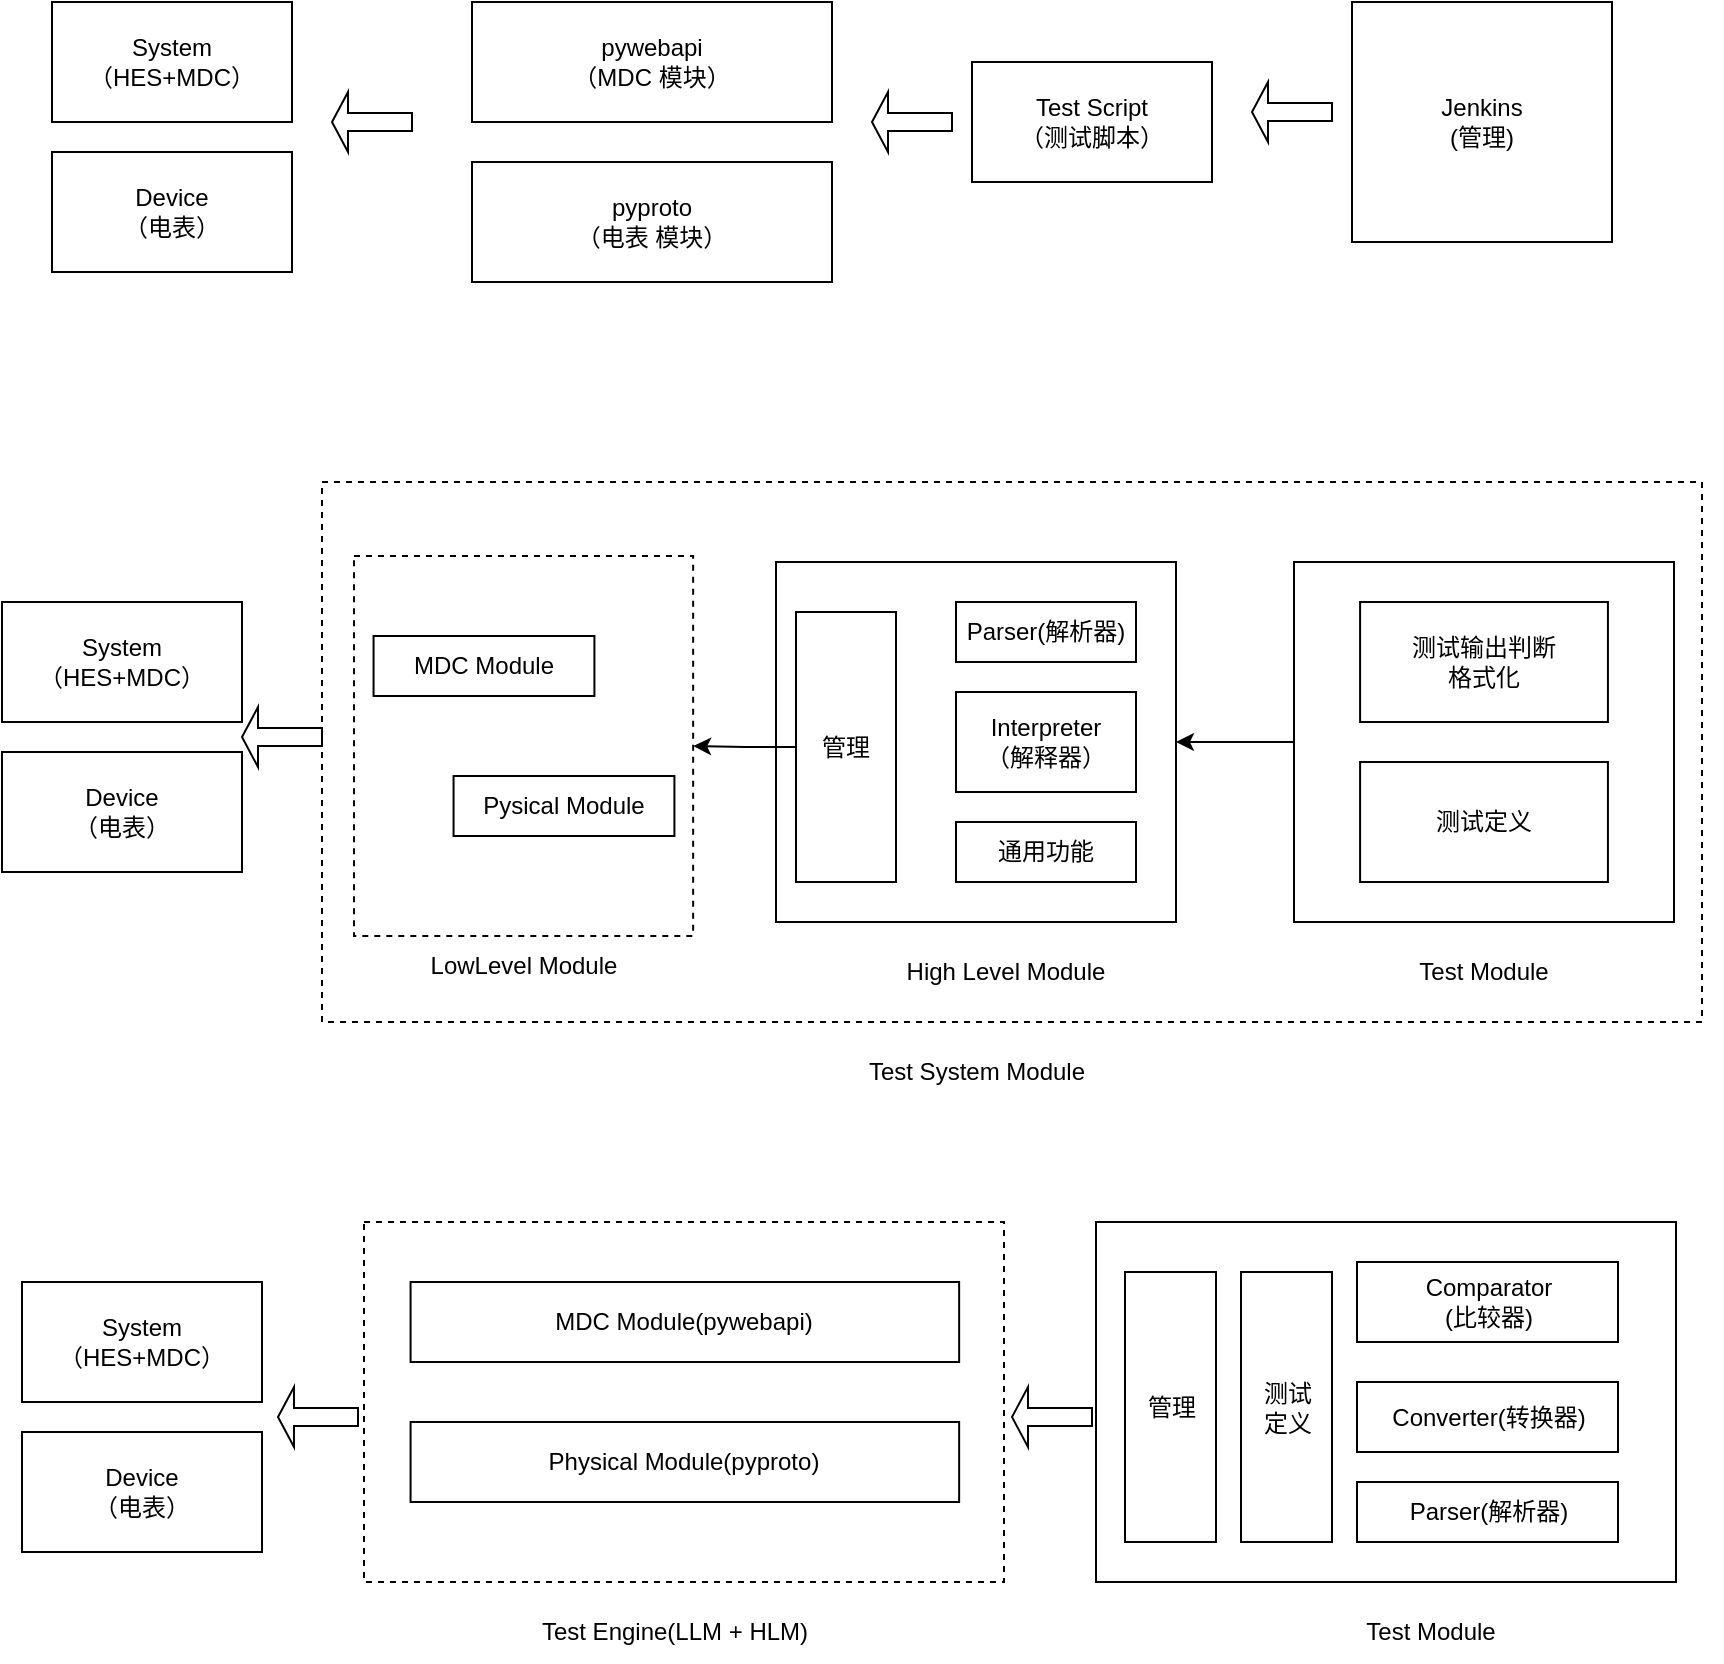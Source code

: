 <mxfile version="28.0.6">
  <diagram name="Page-1" id="stHkNYjPsgnvwqnEDeHq">
    <mxGraphModel dx="1097" dy="488" grid="1" gridSize="10" guides="1" tooltips="1" connect="1" arrows="1" fold="1" page="1" pageScale="1" pageWidth="850" pageHeight="1100" math="0" shadow="0">
      <root>
        <mxCell id="0" />
        <mxCell id="1" parent="0" />
        <mxCell id="VkH7h2HziBzFlEW19kWf-14" value="" style="group" vertex="1" connectable="0" parent="1">
          <mxGeometry x="35" y="120" width="780" height="140" as="geometry" />
        </mxCell>
        <mxCell id="fNABVySuIZl3mwV_Zrsj-1" value="Test Script&lt;div&gt;（测试脚本）&lt;/div&gt;" style="rounded=0;whiteSpace=wrap;html=1;" parent="VkH7h2HziBzFlEW19kWf-14" vertex="1">
          <mxGeometry x="460" y="30" width="120" height="60" as="geometry" />
        </mxCell>
        <mxCell id="fNABVySuIZl3mwV_Zrsj-2" value="Jenkins&lt;div&gt;(管理)&lt;/div&gt;" style="rounded=0;whiteSpace=wrap;html=1;" parent="VkH7h2HziBzFlEW19kWf-14" vertex="1">
          <mxGeometry x="650" width="130" height="120" as="geometry" />
        </mxCell>
        <mxCell id="VkH7h2HziBzFlEW19kWf-3" value="pywebapi&lt;br&gt;&lt;div&gt;（MDC 模块）&lt;/div&gt;" style="rounded=0;whiteSpace=wrap;html=1;" vertex="1" parent="VkH7h2HziBzFlEW19kWf-14">
          <mxGeometry x="210" width="180" height="60" as="geometry" />
        </mxCell>
        <mxCell id="VkH7h2HziBzFlEW19kWf-4" value="pyproto&lt;br&gt;&lt;div&gt;（电表 模块）&lt;/div&gt;" style="rounded=0;whiteSpace=wrap;html=1;" vertex="1" parent="VkH7h2HziBzFlEW19kWf-14">
          <mxGeometry x="210" y="80" width="180" height="60" as="geometry" />
        </mxCell>
        <mxCell id="VkH7h2HziBzFlEW19kWf-11" value="" style="shape=singleArrow;direction=west;whiteSpace=wrap;html=1;" vertex="1" parent="VkH7h2HziBzFlEW19kWf-14">
          <mxGeometry x="600" y="40" width="40" height="30" as="geometry" />
        </mxCell>
        <mxCell id="VkH7h2HziBzFlEW19kWf-12" value="" style="shape=singleArrow;direction=west;whiteSpace=wrap;html=1;" vertex="1" parent="VkH7h2HziBzFlEW19kWf-14">
          <mxGeometry x="410" y="45" width="40" height="30" as="geometry" />
        </mxCell>
        <mxCell id="VkH7h2HziBzFlEW19kWf-13" value="" style="shape=singleArrow;direction=west;whiteSpace=wrap;html=1;" vertex="1" parent="VkH7h2HziBzFlEW19kWf-14">
          <mxGeometry x="140" y="45" width="40" height="30" as="geometry" />
        </mxCell>
        <mxCell id="VkH7h2HziBzFlEW19kWf-50" value="" style="group" vertex="1" connectable="0" parent="VkH7h2HziBzFlEW19kWf-14">
          <mxGeometry width="120" height="135" as="geometry" />
        </mxCell>
        <mxCell id="VkH7h2HziBzFlEW19kWf-5" value="System&lt;div&gt;（HES+MDC）&lt;/div&gt;" style="rounded=0;whiteSpace=wrap;html=1;" vertex="1" parent="VkH7h2HziBzFlEW19kWf-50">
          <mxGeometry width="120" height="60" as="geometry" />
        </mxCell>
        <mxCell id="VkH7h2HziBzFlEW19kWf-6" value="Device&lt;div&gt;（电表）&lt;/div&gt;" style="rounded=0;whiteSpace=wrap;html=1;" vertex="1" parent="VkH7h2HziBzFlEW19kWf-50">
          <mxGeometry y="75" width="120" height="60" as="geometry" />
        </mxCell>
        <mxCell id="VkH7h2HziBzFlEW19kWf-93" value="" style="group" vertex="1" connectable="0" parent="1">
          <mxGeometry x="20" y="730" width="850" height="220" as="geometry" />
        </mxCell>
        <mxCell id="VkH7h2HziBzFlEW19kWf-72" value="" style="group" vertex="1" connectable="0" parent="VkH7h2HziBzFlEW19kWf-93">
          <mxGeometry x="537" width="290" height="220" as="geometry" />
        </mxCell>
        <mxCell id="VkH7h2HziBzFlEW19kWf-73" value="" style="rounded=0;whiteSpace=wrap;html=1;" vertex="1" parent="VkH7h2HziBzFlEW19kWf-72">
          <mxGeometry width="290" height="180" as="geometry" />
        </mxCell>
        <mxCell id="VkH7h2HziBzFlEW19kWf-74" value="Comparator&lt;br&gt;&lt;div&gt;(比较器)&lt;/div&gt;" style="rounded=0;whiteSpace=wrap;html=1;" vertex="1" parent="VkH7h2HziBzFlEW19kWf-72">
          <mxGeometry x="130.5" y="20" width="130.5" height="40" as="geometry" />
        </mxCell>
        <mxCell id="VkH7h2HziBzFlEW19kWf-75" value="Converter(转换器)" style="rounded=0;whiteSpace=wrap;html=1;" vertex="1" parent="VkH7h2HziBzFlEW19kWf-72">
          <mxGeometry x="130.5" y="80" width="130.5" height="35" as="geometry" />
        </mxCell>
        <mxCell id="VkH7h2HziBzFlEW19kWf-76" value="Parser(解析器)" style="rounded=0;whiteSpace=wrap;html=1;" vertex="1" parent="VkH7h2HziBzFlEW19kWf-72">
          <mxGeometry x="130.5" y="130" width="130.5" height="30" as="geometry" />
        </mxCell>
        <mxCell id="VkH7h2HziBzFlEW19kWf-77" value="管理" style="rounded=0;whiteSpace=wrap;html=1;" vertex="1" parent="VkH7h2HziBzFlEW19kWf-72">
          <mxGeometry x="14.5" y="25" width="45.5" height="135" as="geometry" />
        </mxCell>
        <mxCell id="VkH7h2HziBzFlEW19kWf-78" value="Test Module" style="text;html=1;align=center;verticalAlign=middle;whiteSpace=wrap;rounded=0;" vertex="1" parent="VkH7h2HziBzFlEW19kWf-72">
          <mxGeometry x="72.5" y="190" width="188.5" height="30" as="geometry" />
        </mxCell>
        <mxCell id="VkH7h2HziBzFlEW19kWf-79" value="测试&lt;div&gt;定义&lt;/div&gt;" style="rounded=0;whiteSpace=wrap;html=1;" vertex="1" parent="VkH7h2HziBzFlEW19kWf-72">
          <mxGeometry x="72.5" y="25" width="45.5" height="135" as="geometry" />
        </mxCell>
        <mxCell id="VkH7h2HziBzFlEW19kWf-84" value="" style="group" vertex="1" connectable="0" parent="VkH7h2HziBzFlEW19kWf-93">
          <mxGeometry y="30" width="120" height="135" as="geometry" />
        </mxCell>
        <mxCell id="VkH7h2HziBzFlEW19kWf-85" value="System&lt;div&gt;（HES+MDC）&lt;/div&gt;" style="rounded=0;whiteSpace=wrap;html=1;" vertex="1" parent="VkH7h2HziBzFlEW19kWf-84">
          <mxGeometry width="120" height="60" as="geometry" />
        </mxCell>
        <mxCell id="VkH7h2HziBzFlEW19kWf-86" value="Device&lt;div&gt;（电表）&lt;/div&gt;" style="rounded=0;whiteSpace=wrap;html=1;" vertex="1" parent="VkH7h2HziBzFlEW19kWf-84">
          <mxGeometry y="75" width="120" height="60" as="geometry" />
        </mxCell>
        <mxCell id="VkH7h2HziBzFlEW19kWf-87" value="" style="shape=singleArrow;direction=west;whiteSpace=wrap;html=1;" vertex="1" parent="VkH7h2HziBzFlEW19kWf-93">
          <mxGeometry x="128" y="82.5" width="40" height="30" as="geometry" />
        </mxCell>
        <mxCell id="VkH7h2HziBzFlEW19kWf-89" value="" style="group" vertex="1" connectable="0" parent="VkH7h2HziBzFlEW19kWf-93">
          <mxGeometry x="171" width="320" height="220" as="geometry" />
        </mxCell>
        <mxCell id="VkH7h2HziBzFlEW19kWf-80" value="" style="rounded=0;whiteSpace=wrap;html=1;dashed=1;" vertex="1" parent="VkH7h2HziBzFlEW19kWf-89">
          <mxGeometry width="320" height="180" as="geometry" />
        </mxCell>
        <mxCell id="VkH7h2HziBzFlEW19kWf-81" value="&lt;div&gt;MDC Module(pywebapi)&lt;/div&gt;" style="rounded=0;whiteSpace=wrap;html=1;" vertex="1" parent="VkH7h2HziBzFlEW19kWf-89">
          <mxGeometry x="23.286" y="30" width="274.286" height="40" as="geometry" />
        </mxCell>
        <mxCell id="VkH7h2HziBzFlEW19kWf-82" value="Physical Module(pyproto)" style="rounded=0;whiteSpace=wrap;html=1;" vertex="1" parent="VkH7h2HziBzFlEW19kWf-89">
          <mxGeometry x="23.286" y="100" width="274.286" height="40" as="geometry" />
        </mxCell>
        <mxCell id="VkH7h2HziBzFlEW19kWf-83" value="Test Engine(LLM + HLM)" style="text;html=1;align=center;verticalAlign=middle;whiteSpace=wrap;rounded=0;" vertex="1" parent="VkH7h2HziBzFlEW19kWf-89">
          <mxGeometry x="47.714" y="190" width="215.429" height="30" as="geometry" />
        </mxCell>
        <mxCell id="VkH7h2HziBzFlEW19kWf-90" value="" style="shape=singleArrow;direction=west;whiteSpace=wrap;html=1;" vertex="1" parent="VkH7h2HziBzFlEW19kWf-93">
          <mxGeometry x="495" y="82.5" width="40" height="30" as="geometry" />
        </mxCell>
        <mxCell id="VkH7h2HziBzFlEW19kWf-94" value="" style="group" vertex="1" connectable="0" parent="1">
          <mxGeometry x="10" y="360" width="850" height="310" as="geometry" />
        </mxCell>
        <mxCell id="VkH7h2HziBzFlEW19kWf-61" value="" style="rounded=0;whiteSpace=wrap;html=1;dashed=1;" vertex="1" parent="VkH7h2HziBzFlEW19kWf-94">
          <mxGeometry x="160" width="690" height="270" as="geometry" />
        </mxCell>
        <mxCell id="VkH7h2HziBzFlEW19kWf-19" value="" style="group" vertex="1" connectable="0" parent="VkH7h2HziBzFlEW19kWf-94">
          <mxGeometry x="646" y="40" width="190" height="220" as="geometry" />
        </mxCell>
        <mxCell id="VkH7h2HziBzFlEW19kWf-15" value="" style="rounded=0;whiteSpace=wrap;html=1;" vertex="1" parent="VkH7h2HziBzFlEW19kWf-19">
          <mxGeometry width="190" height="180" as="geometry" />
        </mxCell>
        <mxCell id="VkH7h2HziBzFlEW19kWf-16" value="测试输出判断&lt;div&gt;格式化&lt;/div&gt;" style="rounded=0;whiteSpace=wrap;html=1;" vertex="1" parent="VkH7h2HziBzFlEW19kWf-19">
          <mxGeometry x="33.043" y="20" width="123.913" height="60" as="geometry" />
        </mxCell>
        <mxCell id="VkH7h2HziBzFlEW19kWf-17" value="测试定义" style="rounded=0;whiteSpace=wrap;html=1;" vertex="1" parent="VkH7h2HziBzFlEW19kWf-19">
          <mxGeometry x="33.043" y="100" width="123.913" height="60" as="geometry" />
        </mxCell>
        <mxCell id="VkH7h2HziBzFlEW19kWf-18" value="Test Module" style="text;html=1;align=center;verticalAlign=middle;whiteSpace=wrap;rounded=0;" vertex="1" parent="VkH7h2HziBzFlEW19kWf-19">
          <mxGeometry x="59.891" y="190" width="70.217" height="30" as="geometry" />
        </mxCell>
        <mxCell id="VkH7h2HziBzFlEW19kWf-40" value="" style="group" vertex="1" connectable="0" parent="VkH7h2HziBzFlEW19kWf-94">
          <mxGeometry x="387" y="40" width="200" height="220" as="geometry" />
        </mxCell>
        <mxCell id="VkH7h2HziBzFlEW19kWf-21" value="" style="rounded=0;whiteSpace=wrap;html=1;" vertex="1" parent="VkH7h2HziBzFlEW19kWf-40">
          <mxGeometry width="200" height="180" as="geometry" />
        </mxCell>
        <mxCell id="VkH7h2HziBzFlEW19kWf-22" value="Parser(解析器)" style="rounded=0;whiteSpace=wrap;html=1;" vertex="1" parent="VkH7h2HziBzFlEW19kWf-40">
          <mxGeometry x="90" y="20" width="90" height="30" as="geometry" />
        </mxCell>
        <mxCell id="VkH7h2HziBzFlEW19kWf-23" value="Interpreter&lt;div&gt;（解释器）&lt;/div&gt;" style="rounded=0;whiteSpace=wrap;html=1;" vertex="1" parent="VkH7h2HziBzFlEW19kWf-40">
          <mxGeometry x="90" y="65" width="90" height="50" as="geometry" />
        </mxCell>
        <mxCell id="VkH7h2HziBzFlEW19kWf-26" value="通用功能" style="rounded=0;whiteSpace=wrap;html=1;" vertex="1" parent="VkH7h2HziBzFlEW19kWf-40">
          <mxGeometry x="90" y="130" width="90" height="30" as="geometry" />
        </mxCell>
        <mxCell id="VkH7h2HziBzFlEW19kWf-30" value="管理" style="rounded=0;whiteSpace=wrap;html=1;" vertex="1" parent="VkH7h2HziBzFlEW19kWf-40">
          <mxGeometry x="10" y="25" width="50" height="135" as="geometry" />
        </mxCell>
        <mxCell id="VkH7h2HziBzFlEW19kWf-31" value="High Level Module" style="text;html=1;align=center;verticalAlign=middle;whiteSpace=wrap;rounded=0;" vertex="1" parent="VkH7h2HziBzFlEW19kWf-40">
          <mxGeometry x="50" y="190" width="130" height="30" as="geometry" />
        </mxCell>
        <mxCell id="VkH7h2HziBzFlEW19kWf-49" value="" style="group" vertex="1" connectable="0" parent="VkH7h2HziBzFlEW19kWf-94">
          <mxGeometry x="176" y="37" width="169.57" height="220" as="geometry" />
        </mxCell>
        <mxCell id="VkH7h2HziBzFlEW19kWf-48" value="" style="rounded=0;whiteSpace=wrap;html=1;dashed=1;" vertex="1" parent="VkH7h2HziBzFlEW19kWf-49">
          <mxGeometry width="169.57" height="190" as="geometry" />
        </mxCell>
        <mxCell id="VkH7h2HziBzFlEW19kWf-36" value="Pysical Module" style="rounded=0;whiteSpace=wrap;html=1;" vertex="1" parent="VkH7h2HziBzFlEW19kWf-49">
          <mxGeometry x="49.78" y="110" width="110.43" height="30" as="geometry" />
        </mxCell>
        <mxCell id="VkH7h2HziBzFlEW19kWf-38" value="LowLevel Module" style="text;html=1;align=center;verticalAlign=middle;whiteSpace=wrap;rounded=0;" vertex="1" parent="VkH7h2HziBzFlEW19kWf-49">
          <mxGeometry x="36.738" y="190" width="96.087" height="30" as="geometry" />
        </mxCell>
        <mxCell id="VkH7h2HziBzFlEW19kWf-47" value="MDC Module" style="rounded=0;whiteSpace=wrap;html=1;" vertex="1" parent="VkH7h2HziBzFlEW19kWf-49">
          <mxGeometry x="9.78" y="40" width="110.43" height="30" as="geometry" />
        </mxCell>
        <mxCell id="VkH7h2HziBzFlEW19kWf-51" value="" style="group" vertex="1" connectable="0" parent="VkH7h2HziBzFlEW19kWf-94">
          <mxGeometry y="60" width="120" height="135" as="geometry" />
        </mxCell>
        <mxCell id="VkH7h2HziBzFlEW19kWf-52" value="System&lt;div&gt;（HES+MDC）&lt;/div&gt;" style="rounded=0;whiteSpace=wrap;html=1;" vertex="1" parent="VkH7h2HziBzFlEW19kWf-51">
          <mxGeometry width="120" height="60" as="geometry" />
        </mxCell>
        <mxCell id="VkH7h2HziBzFlEW19kWf-53" value="Device&lt;div&gt;（电表）&lt;/div&gt;" style="rounded=0;whiteSpace=wrap;html=1;" vertex="1" parent="VkH7h2HziBzFlEW19kWf-51">
          <mxGeometry y="75" width="120" height="60" as="geometry" />
        </mxCell>
        <mxCell id="VkH7h2HziBzFlEW19kWf-54" style="edgeStyle=orthogonalEdgeStyle;rounded=0;orthogonalLoop=1;jettySize=auto;html=1;" edge="1" parent="VkH7h2HziBzFlEW19kWf-94" source="VkH7h2HziBzFlEW19kWf-15" target="VkH7h2HziBzFlEW19kWf-21">
          <mxGeometry relative="1" as="geometry" />
        </mxCell>
        <mxCell id="VkH7h2HziBzFlEW19kWf-55" style="edgeStyle=orthogonalEdgeStyle;rounded=0;orthogonalLoop=1;jettySize=auto;html=1;" edge="1" parent="VkH7h2HziBzFlEW19kWf-94" source="VkH7h2HziBzFlEW19kWf-30" target="VkH7h2HziBzFlEW19kWf-48">
          <mxGeometry relative="1" as="geometry" />
        </mxCell>
        <mxCell id="VkH7h2HziBzFlEW19kWf-62" value="" style="shape=singleArrow;direction=west;whiteSpace=wrap;html=1;" vertex="1" parent="VkH7h2HziBzFlEW19kWf-94">
          <mxGeometry x="120" y="112.5" width="40" height="30" as="geometry" />
        </mxCell>
        <mxCell id="VkH7h2HziBzFlEW19kWf-64" value="Test System Module" style="text;html=1;align=center;verticalAlign=middle;whiteSpace=wrap;rounded=0;" vertex="1" parent="VkH7h2HziBzFlEW19kWf-94">
          <mxGeometry x="384.5" y="280" width="205" height="30" as="geometry" />
        </mxCell>
      </root>
    </mxGraphModel>
  </diagram>
</mxfile>
